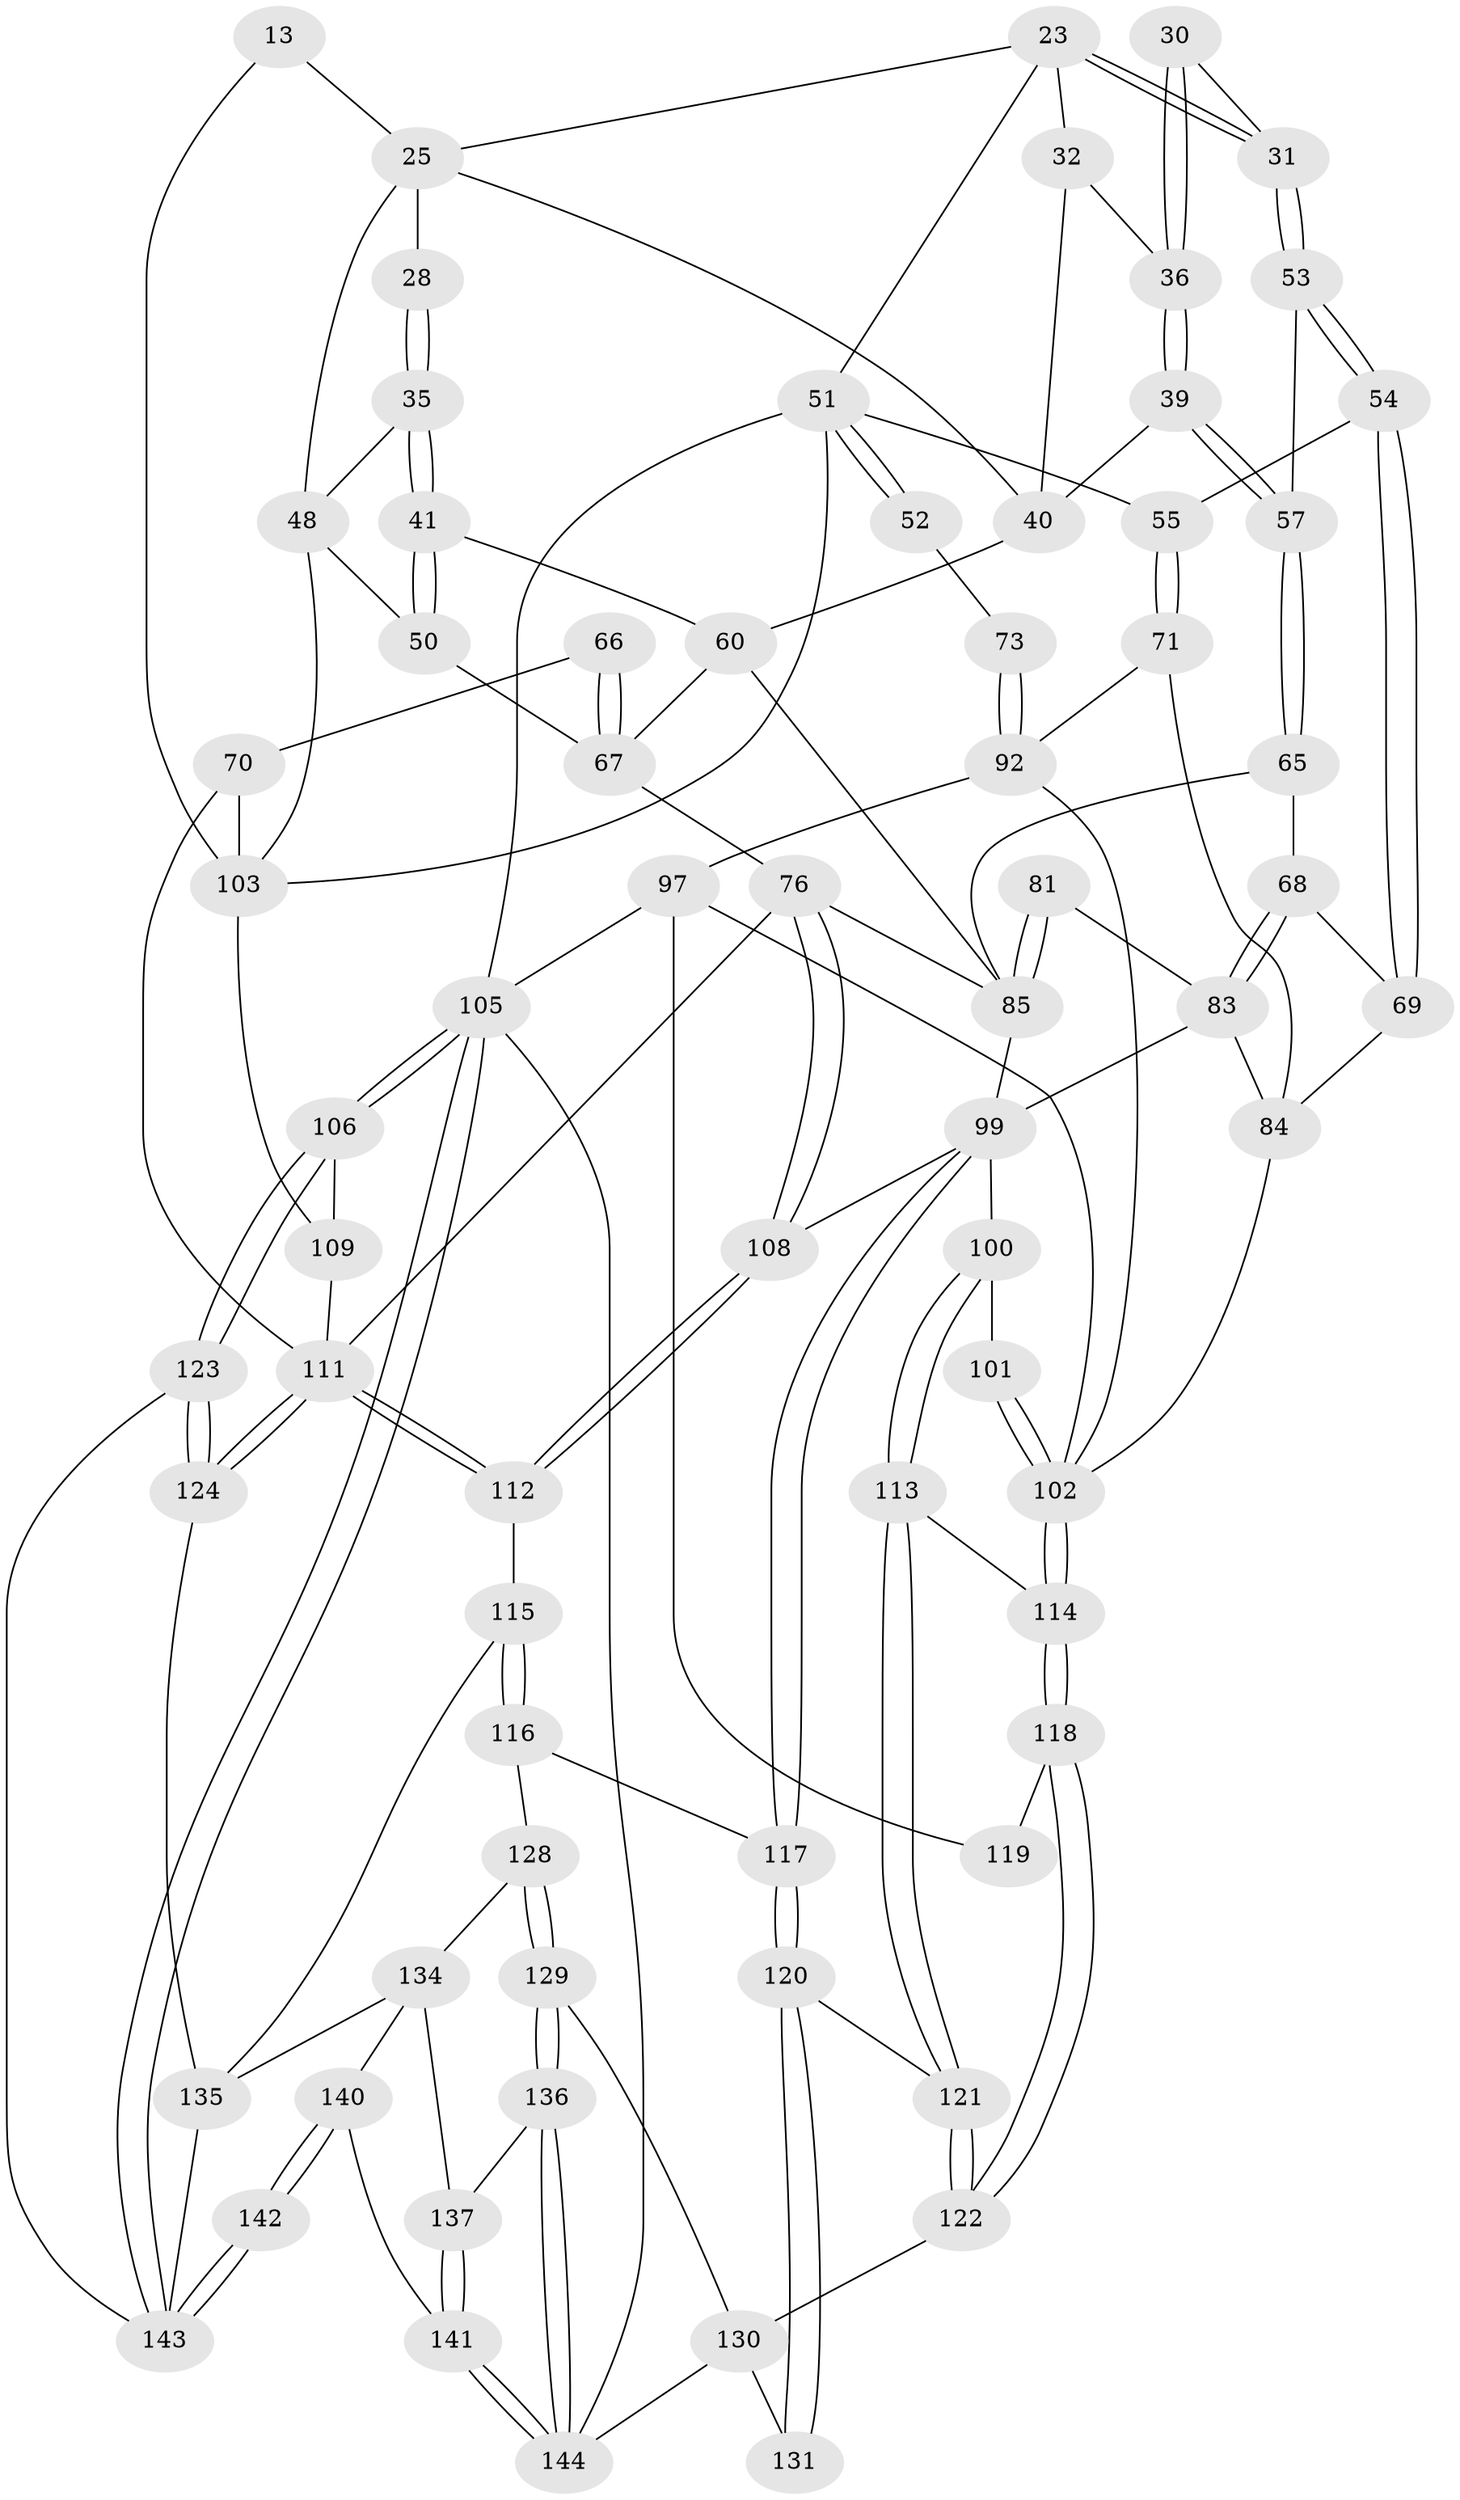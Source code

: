 // original degree distribution, {3: 0.013888888888888888, 4: 0.25, 6: 0.2361111111111111, 5: 0.5}
// Generated by graph-tools (version 1.1) at 2025/00/03/09/25 05:00:19]
// undirected, 72 vertices, 161 edges
graph export_dot {
graph [start="1"]
  node [color=gray90,style=filled];
  13 [pos="+0.7803538826601877+0.07158252822759895",super="+8"];
  23 [pos="+0.1809406617051733+0.14801033510596492",super="+22+7+11"];
  25 [pos="+0.6233119951117533+0.1398218225579304",super="+10+15+14"];
  28 [pos="+0.6942019424876993+0.13049505957488333"];
  30 [pos="+0.3608822515766266+0.07376562203228874"];
  31 [pos="+0.2785702586975648+0.1978146965492016"];
  32 [pos="+0.5243501730339266+0.13550829197950523",super="+27+21"];
  35 [pos="+0.7237434366330571+0.17035251175583813"];
  36 [pos="+0.4455776002094668+0.23328165827915515",super="+33+29"];
  39 [pos="+0.4475579092392837+0.24256797910591057"];
  40 [pos="+0.6104060035073557+0.17388718161589958",super="+38+26"];
  41 [pos="+0.6964151386488208+0.23814503647568397"];
  48 [pos="+0.8133285874214656+0.23225020989665873",super="+34"];
  50 [pos="+0.7001983935612361+0.24831505946768442",super="+49"];
  51 [pos="+0.06267806992703787+0.24483365161544465",super="+24+5+4"];
  52 [pos="+0+0.22956530494857477"];
  53 [pos="+0.2943652580368229+0.2524489741605318"];
  54 [pos="+0.24359977097941332+0.2980992689599602"];
  55 [pos="+0.1416633653551028+0.3265739770834822"];
  57 [pos="+0.35829054256415427+0.28002767789588257"];
  60 [pos="+0.5553997381064856+0.3578166017309877",super="+56"];
  65 [pos="+0.38052156429143075+0.405553567264479"];
  66 [pos="+0.7490451844851456+0.3921394277228296",super="+61"];
  67 [pos="+0.6662491897300267+0.39985520381660977",super="+59+62"];
  68 [pos="+0.3472242418396603+0.41770605325266985"];
  69 [pos="+0.2811583782149766+0.4388047768335727"];
  70 [pos="+0.8276952215834018+0.43258731452619337",super="+46"];
  71 [pos="+0.13452674025680628+0.4307476008903051"];
  73 [pos="+0+0.3372158173970466"];
  76 [pos="+0.6517823300381255+0.6092105826076809",super="+75"];
  81 [pos="+0.48394689467899143+0.5044729816853735",super="+80"];
  83 [pos="+0.34101995373148297+0.549615158733642",super="+82"];
  84 [pos="+0.2443372311063477+0.5238384570901954",super="+74"];
  85 [pos="+0.49044205549371345+0.5173216163212025",super="+77+78"];
  92 [pos="+0+0.6036818510594276",super="+91+72"];
  97 [pos="+0.04401208426746706+0.6696877438480692",super="+93+94"];
  99 [pos="+0.3926374499726946+0.6832469056281416",super="+98"];
  100 [pos="+0.30798682791787046+0.6846339659434652"];
  101 [pos="+0.2255535606857037+0.6368795072965406"];
  102 [pos="+0.13814247281337264+0.6908597674627641",super="+96+90+89"];
  103 [pos="+1+0.5012738611363939",super="+43+19+47"];
  105 [pos="+1+1",super="+95"];
  106 [pos="+1+1"];
  108 [pos="+0.6510958682836773+0.6113679171169243"];
  109 [pos="+0.9357688171052693+0.6682487383274632",super="+107+104"];
  111 [pos="+0.8291489104299185+0.7998061716344417",super="+110+88+87+79"];
  112 [pos="+0.6629836253174385+0.7003247465455451"];
  113 [pos="+0.24735895067767782+0.8060622770233729"];
  114 [pos="+0.16811692290405778+0.7754855105971584"];
  115 [pos="+0.5716726328883562+0.8107477685570975"];
  116 [pos="+0.44471190076795997+0.8065933402835175"];
  117 [pos="+0.43602521295629837+0.7999628765673643"];
  118 [pos="+0.11805666060518034+0.8464960457106584"];
  119 [pos="+0.07010456362748475+0.8132285670553527"];
  120 [pos="+0.2857906469164959+0.8489719404609065"];
  121 [pos="+0.24826904365033522+0.8074063591936058"];
  122 [pos="+0.10576668064813091+0.9565040778634601"];
  123 [pos="+0.8929496349163216+0.8712646738178292"];
  124 [pos="+0.836167248613626+0.8149074306865363"];
  128 [pos="+0.4406714251419018+0.8316357752982736"];
  129 [pos="+0.3238692484112055+0.9527327035048506"];
  130 [pos="+0.2993085299901978+0.9074115081268715",super="+126+125"];
  131 [pos="+0.28526680159936757+0.8519538484711192"];
  134 [pos="+0.44042404538554064+0.8579327119056467",super="+133"];
  135 [pos="+0.7160066137225638+0.8991935865851283",super="+132"];
  136 [pos="+0.32831470764024995+0.9702770611735994"];
  137 [pos="+0.43065884425763595+0.916443334120022"];
  140 [pos="+0.5753673349946998+1"];
  141 [pos="+0.5077589913043628+1"];
  142 [pos="+0.5963790474681029+1"];
  143 [pos="+0.7718540316183278+1",super="+138+139"];
  144 [pos="+0.3119780502699065+1",super="+127"];
  13 -- 103 [weight=2];
  13 -- 25 [weight=2];
  23 -- 31;
  23 -- 31;
  23 -- 51 [weight=2];
  23 -- 32 [weight=2];
  23 -- 25;
  25 -- 28 [weight=2];
  25 -- 40;
  25 -- 48;
  28 -- 35;
  28 -- 35;
  30 -- 31;
  30 -- 36 [weight=2];
  30 -- 36;
  31 -- 53;
  31 -- 53;
  32 -- 36 [weight=2];
  32 -- 40 [weight=2];
  35 -- 41;
  35 -- 41;
  35 -- 48;
  36 -- 39;
  36 -- 39;
  39 -- 57;
  39 -- 57;
  39 -- 40;
  40 -- 60 [weight=2];
  41 -- 50;
  41 -- 50;
  41 -- 60;
  48 -- 103 [weight=2];
  48 -- 50;
  50 -- 67 [weight=2];
  51 -- 52 [weight=2];
  51 -- 52;
  51 -- 55;
  51 -- 105 [weight=2];
  51 -- 103 [weight=2];
  52 -- 73;
  53 -- 54;
  53 -- 54;
  53 -- 57;
  54 -- 55;
  54 -- 69;
  54 -- 69;
  55 -- 71;
  55 -- 71;
  57 -- 65;
  57 -- 65;
  60 -- 67;
  60 -- 85;
  65 -- 68;
  65 -- 85;
  66 -- 67 [weight=2];
  66 -- 67;
  66 -- 70 [weight=2];
  67 -- 76;
  68 -- 69;
  68 -- 83;
  68 -- 83;
  69 -- 84;
  70 -- 103 [weight=2];
  70 -- 111 [weight=2];
  71 -- 92;
  71 -- 84;
  73 -- 92 [weight=2];
  73 -- 92;
  76 -- 108;
  76 -- 108;
  76 -- 111;
  76 -- 85;
  81 -- 85 [weight=3];
  81 -- 85;
  81 -- 83;
  83 -- 84;
  83 -- 99;
  84 -- 102;
  85 -- 99;
  92 -- 97;
  92 -- 102;
  97 -- 119 [weight=2];
  97 -- 105;
  97 -- 102;
  99 -- 100;
  99 -- 117;
  99 -- 117;
  99 -- 108;
  100 -- 101;
  100 -- 113;
  100 -- 113;
  101 -- 102 [weight=2];
  101 -- 102;
  102 -- 114;
  102 -- 114;
  103 -- 109 [weight=2];
  105 -- 106;
  105 -- 106;
  105 -- 143;
  105 -- 143;
  105 -- 144;
  106 -- 123;
  106 -- 123;
  106 -- 109;
  108 -- 112;
  108 -- 112;
  109 -- 111 [weight=2];
  111 -- 112;
  111 -- 112;
  111 -- 124;
  111 -- 124;
  112 -- 115;
  113 -- 114;
  113 -- 121;
  113 -- 121;
  114 -- 118;
  114 -- 118;
  115 -- 116;
  115 -- 116;
  115 -- 135;
  116 -- 117;
  116 -- 128;
  117 -- 120;
  117 -- 120;
  118 -- 119;
  118 -- 122;
  118 -- 122;
  120 -- 121;
  120 -- 131;
  120 -- 131;
  121 -- 122;
  121 -- 122;
  122 -- 130;
  123 -- 124;
  123 -- 124;
  123 -- 143;
  124 -- 135;
  128 -- 129;
  128 -- 129;
  128 -- 134;
  129 -- 130;
  129 -- 136;
  129 -- 136;
  130 -- 131 [weight=2];
  130 -- 144;
  134 -- 137;
  134 -- 140;
  134 -- 135;
  135 -- 143;
  136 -- 137;
  136 -- 144;
  136 -- 144;
  137 -- 141;
  137 -- 141;
  140 -- 141;
  140 -- 142;
  140 -- 142;
  141 -- 144;
  141 -- 144;
  142 -- 143 [weight=2];
  142 -- 143;
}
